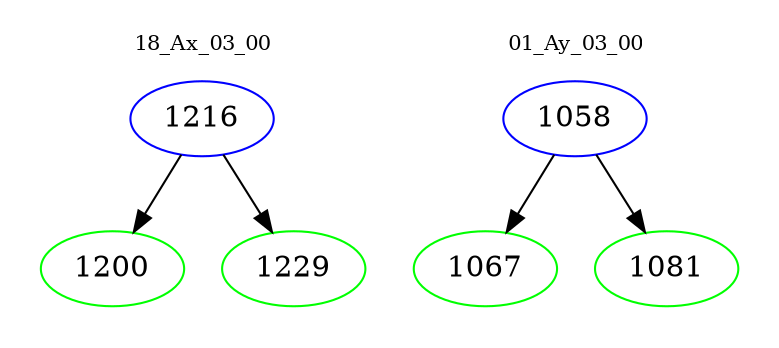 digraph{
subgraph cluster_0 {
color = white
label = "18_Ax_03_00";
fontsize=10;
T0_1216 [label="1216", color="blue"]
T0_1216 -> T0_1200 [color="black"]
T0_1200 [label="1200", color="green"]
T0_1216 -> T0_1229 [color="black"]
T0_1229 [label="1229", color="green"]
}
subgraph cluster_1 {
color = white
label = "01_Ay_03_00";
fontsize=10;
T1_1058 [label="1058", color="blue"]
T1_1058 -> T1_1067 [color="black"]
T1_1067 [label="1067", color="green"]
T1_1058 -> T1_1081 [color="black"]
T1_1081 [label="1081", color="green"]
}
}
